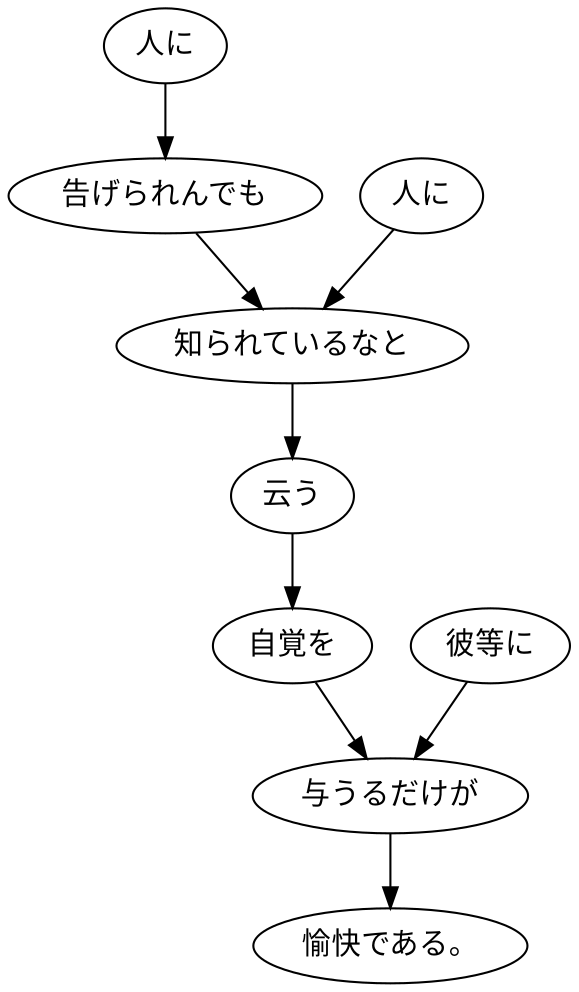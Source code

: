 digraph graph1812 {
	node0 [label="人に"];
	node1 [label="告げられんでも"];
	node2 [label="人に"];
	node3 [label="知られているなと"];
	node4 [label="云う"];
	node5 [label="自覚を"];
	node6 [label="彼等に"];
	node7 [label="与うるだけが"];
	node8 [label="愉快である。"];
	node0 -> node1;
	node1 -> node3;
	node2 -> node3;
	node3 -> node4;
	node4 -> node5;
	node5 -> node7;
	node6 -> node7;
	node7 -> node8;
}
